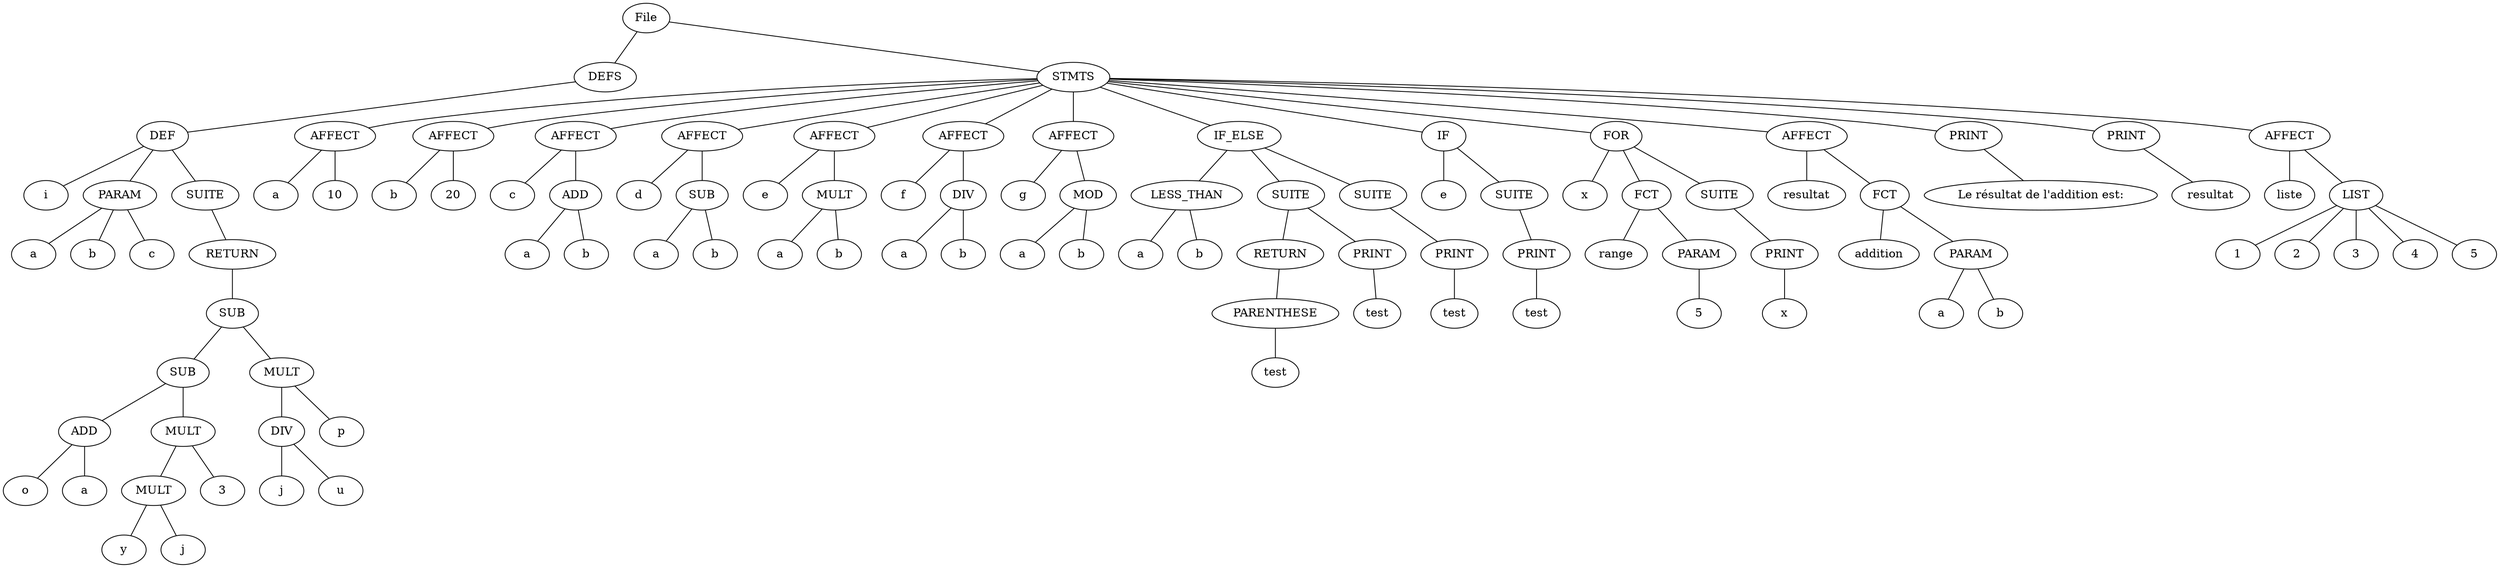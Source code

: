 graph G {
  root [label="File"];
  root -- root_defs;
  root_defs [label="DEFS"];
  root_defs -- root_defs_295530567;
  root_defs_295530567 [label="DEF"];
  root_defs_295530567 -- root_defs_295530567_ident;
  root_defs_295530567_ident [label="i"];
  root_defs_295530567 -- root_defs_295530567_PARAM;
  root_defs_295530567_PARAM [label="PARAM"];
  root_defs_295530567_PARAM -- root_defs_295530567_PARAM_999966131;
  root_defs_295530567_PARAM_999966131 [label="a"];
  root_defs_295530567_PARAM -- root_defs_295530567_PARAM_1989780873;
  root_defs_295530567_PARAM_1989780873 [label="b"];
  root_defs_295530567_PARAM -- root_defs_295530567_PARAM_1480010240;
  root_defs_295530567_PARAM_1480010240 [label="c"];
  root_defs_295530567 -- root_defs_295530567_suite;
  root_defs_295530567_suite [label="SUITE"];
  root_defs_295530567_suite -- root_defs_295530567_suite_81628611;
  root_defs_295530567_suite_81628611 [label="RETURN"];
  root_defs_295530567_suite_81628611 -- root_defs_295530567_suite_81628611_;
  root_defs_295530567_suite_81628611_ [label="SUB"];
  root_defs_295530567_suite_81628611_ -- root_defs_295530567_suite_81628611__left;
  root_defs_295530567_suite_81628611__left [label="SUB"];
  root_defs_295530567_suite_81628611__left -- root_defs_295530567_suite_81628611__left_left;
  root_defs_295530567_suite_81628611__left_left [label="ADD"];
  root_defs_295530567_suite_81628611__left_left -- root_defs_295530567_suite_81628611__left_left_left;
  root_defs_295530567_suite_81628611__left_left_left [label="o"];
  root_defs_295530567_suite_81628611__left_left -- root_defs_295530567_suite_81628611__left_left_right;
  root_defs_295530567_suite_81628611__left_left_right [label="a"];
  root_defs_295530567_suite_81628611__left -- root_defs_295530567_suite_81628611__left_right;
  root_defs_295530567_suite_81628611__left_right [label="MULT"];
  root_defs_295530567_suite_81628611__left_right -- root_defs_295530567_suite_81628611__left_right_left;
  root_defs_295530567_suite_81628611__left_right_left [label="MULT"];
  root_defs_295530567_suite_81628611__left_right_left -- root_defs_295530567_suite_81628611__left_right_left_left;
  root_defs_295530567_suite_81628611__left_right_left_left [label="y"];
  root_defs_295530567_suite_81628611__left_right_left -- root_defs_295530567_suite_81628611__left_right_left_right;
  root_defs_295530567_suite_81628611__left_right_left_right [label="j"];
  root_defs_295530567_suite_81628611__left_right -- root_defs_295530567_suite_81628611__left_right_right;
  root_defs_295530567_suite_81628611__left_right_right [label="3"];
  root_defs_295530567_suite_81628611_ -- root_defs_295530567_suite_81628611__right;
  root_defs_295530567_suite_81628611__right [label="MULT"];
  root_defs_295530567_suite_81628611__right -- root_defs_295530567_suite_81628611__right_left;
  root_defs_295530567_suite_81628611__right_left [label="DIV"];
  root_defs_295530567_suite_81628611__right_left -- root_defs_295530567_suite_81628611__right_left_left;
  root_defs_295530567_suite_81628611__right_left_left [label="j"];
  root_defs_295530567_suite_81628611__right_left -- root_defs_295530567_suite_81628611__right_left_right;
  root_defs_295530567_suite_81628611__right_left_right [label="u"];
  root_defs_295530567_suite_81628611__right -- root_defs_295530567_suite_81628611__right_right;
  root_defs_295530567_suite_81628611__right_right [label="p"];
  root -- root_stmts;
  root_stmts [label="STMTS"];
  root_stmts -- root_stmts_1828972342;
  root_stmts_1828972342 [label="AFFECT"];
  root_stmts_1828972342_leftExpr [label="a"];
  root_stmts_1828972342 -- root_stmts_1828972342_leftExpr;
  root_stmts_1828972342_rightExpr [label="10"];
  root_stmts_1828972342 -- root_stmts_1828972342_rightExpr;
  root_stmts -- root_stmts_1452126962;
  root_stmts_1452126962 [label="AFFECT"];
  root_stmts_1452126962_leftExpr [label="b"];
  root_stmts_1452126962 -- root_stmts_1452126962_leftExpr;
  root_stmts_1452126962_rightExpr [label="20"];
  root_stmts_1452126962 -- root_stmts_1452126962_rightExpr;
  root_stmts -- root_stmts_931919113;
  root_stmts_931919113 [label="AFFECT"];
  root_stmts_931919113_leftExpr [label="c"];
  root_stmts_931919113 -- root_stmts_931919113_leftExpr;
  root_stmts_931919113_rightExpr [label="ADD"];
  root_stmts_931919113_rightExpr -- root_stmts_931919113_rightExpr_left;
  root_stmts_931919113_rightExpr_left [label="a"];
  root_stmts_931919113_rightExpr -- root_stmts_931919113_rightExpr_right;
  root_stmts_931919113_rightExpr_right [label="b"];
  root_stmts_931919113 -- root_stmts_931919113_rightExpr;
  root_stmts -- root_stmts_1607521710;
  root_stmts_1607521710 [label="AFFECT"];
  root_stmts_1607521710_leftExpr [label="d"];
  root_stmts_1607521710 -- root_stmts_1607521710_leftExpr;
  root_stmts_1607521710_rightExpr [label="SUB"];
  root_stmts_1607521710_rightExpr -- root_stmts_1607521710_rightExpr_left;
  root_stmts_1607521710_rightExpr_left [label="a"];
  root_stmts_1607521710_rightExpr -- root_stmts_1607521710_rightExpr_right;
  root_stmts_1607521710_rightExpr_right [label="b"];
  root_stmts_1607521710 -- root_stmts_1607521710_rightExpr;
  root_stmts -- root_stmts_764977973;
  root_stmts_764977973 [label="AFFECT"];
  root_stmts_764977973_leftExpr [label="e"];
  root_stmts_764977973 -- root_stmts_764977973_leftExpr;
  root_stmts_764977973_rightExpr [label="MULT"];
  root_stmts_764977973_rightExpr -- root_stmts_764977973_rightExpr_left;
  root_stmts_764977973_rightExpr_left [label="a"];
  root_stmts_764977973_rightExpr -- root_stmts_764977973_rightExpr_right;
  root_stmts_764977973_rightExpr_right [label="b"];
  root_stmts_764977973 -- root_stmts_764977973_rightExpr;
  root_stmts -- root_stmts_381259350;
  root_stmts_381259350 [label="AFFECT"];
  root_stmts_381259350_leftExpr [label="f"];
  root_stmts_381259350 -- root_stmts_381259350_leftExpr;
  root_stmts_381259350_rightExpr [label="DIV"];
  root_stmts_381259350_rightExpr -- root_stmts_381259350_rightExpr_left;
  root_stmts_381259350_rightExpr_left [label="a"];
  root_stmts_381259350_rightExpr -- root_stmts_381259350_rightExpr_right;
  root_stmts_381259350_rightExpr_right [label="b"];
  root_stmts_381259350 -- root_stmts_381259350_rightExpr;
  root_stmts -- root_stmts_2129789493;
  root_stmts_2129789493 [label="AFFECT"];
  root_stmts_2129789493_leftExpr [label="g"];
  root_stmts_2129789493 -- root_stmts_2129789493_leftExpr;
  root_stmts_2129789493_rightExpr [label="MOD"];
  root_stmts_2129789493_rightExpr -- root_stmts_2129789493_rightExpr_left;
  root_stmts_2129789493_rightExpr_left [label="a"];
  root_stmts_2129789493_rightExpr -- root_stmts_2129789493_rightExpr_right;
  root_stmts_2129789493_rightExpr_right [label="b"];
  root_stmts_2129789493 -- root_stmts_2129789493_rightExpr;
  root_stmts -- root_stmts_668386784;
  root_stmts_668386784 [label="IF_ELSE"];
  root_stmts_668386784 -- root_stmts_668386784_if;
  root_stmts_668386784_if [label="LESS_THAN"];
  root_stmts_668386784_if -- root_stmts_668386784_if_left;
  root_stmts_668386784_if_left [label="a"];
  root_stmts_668386784_if -- root_stmts_668386784_if_right;
  root_stmts_668386784_if_right [label="b"];
  root_stmts_668386784 -- root_stmts_668386784_then;
  root_stmts_668386784_then [label="SUITE"];
  root_stmts_668386784_then -- root_stmts_668386784_then_1329552164;
  root_stmts_668386784_then_1329552164 [label="RETURN"];
  root_stmts_668386784_then_1329552164 -- root_stmts_668386784_then_1329552164_;
  root_stmts_668386784_then_1329552164_ [label="PARENTHESE"];
  root_stmts_668386784_then_1329552164_ -- root_stmts_668386784_then_1329552164__363771819;
  root_stmts_668386784_then_1329552164__363771819 [label="test"];
  root_stmts_668386784_then -- root_stmts_668386784_then_2065951873;
  root_stmts_668386784_then_2065951873 [label="PRINT"];
  root_stmts_668386784_then_2065951873 -- root_stmts_668386784_then_2065951873_;
  root_stmts_668386784_then_2065951873_ [label="test"];
  root_stmts_668386784 -- root_stmts_668386784_else;
  root_stmts_668386784_else [label="SUITE"];
  root_stmts_668386784_else -- root_stmts_668386784_else_1791741888;
  root_stmts_668386784_else_1791741888 [label="PRINT"];
  root_stmts_668386784_else_1791741888 -- root_stmts_668386784_else_1791741888_;
  root_stmts_668386784_else_1791741888_ [label="test"];
  root_stmts -- root_stmts_1595428806;
  root_stmts_1595428806 [label="IF"];
  root_stmts_1595428806 -- root_stmts_1595428806_if;
  root_stmts_1595428806_if [label="e"];
  root_stmts_1595428806 -- root_stmts_1595428806_then;
  root_stmts_1595428806_then [label="SUITE"];
  root_stmts_1595428806_then -- root_stmts_1595428806_then_1072408673;
  root_stmts_1595428806_then_1072408673 [label="PRINT"];
  root_stmts_1595428806_then_1072408673 -- root_stmts_1595428806_then_1072408673_;
  root_stmts_1595428806_then_1072408673_ [label="test"];
  root_stmts -- root_stmts_1531448569;
  root_stmts_1531448569 [label="FOR"];
  root_stmts_1531448569 -- root_stmts_1531448569_ident;
  root_stmts_1531448569_ident [label="x"];
  root_stmts_1531448569 -- root_stmts_1531448569_expr;
  root_stmts_1531448569_expr [label="FCT"];
  root_stmts_1531448569_expr -- root_stmts_1531448569_expr_1867083167;
  root_stmts_1531448569_expr_1867083167 [label="range"];
  root_stmts_1531448569_expr -- root_stmts_1531448569_expr_PARAM;
  root_stmts_1531448569_expr_PARAM [label="PARAM"];
  root_stmts_1531448569_expr_PARAM -- root_stmts_1531448569_expr_1915910607;
  root_stmts_1531448569_expr_1915910607 [label="5"];
  root_stmts_1531448569 -- root_stmts_1531448569_suite;
  root_stmts_1531448569_suite [label="SUITE"];
  root_stmts_1531448569_suite -- root_stmts_1531448569_suite_284720968;
  root_stmts_1531448569_suite_284720968 [label="PRINT"];
  root_stmts_1531448569_suite_284720968 -- root_stmts_1531448569_suite_284720968_;
  root_stmts_1531448569_suite_284720968_ [label="x"];
  root_stmts -- root_stmts_189568618;
  root_stmts_189568618 [label="AFFECT"];
  root_stmts_189568618_leftExpr [label="resultat"];
  root_stmts_189568618 -- root_stmts_189568618_leftExpr;
  root_stmts_189568618_rightExpr [label="FCT"];
  root_stmts_189568618_rightExpr -- root_stmts_189568618_rightExpr_793589513;
  root_stmts_189568618_rightExpr_793589513 [label="addition"];
  root_stmts_189568618_rightExpr -- root_stmts_189568618_rightExpr_PARAM;
  root_stmts_189568618_rightExpr_PARAM [label="PARAM"];
  root_stmts_189568618_rightExpr_PARAM -- root_stmts_189568618_rightExpr_1313922862;
  root_stmts_189568618_rightExpr_1313922862 [label="a"];
  root_stmts_189568618_rightExpr_PARAM -- root_stmts_189568618_rightExpr_495053715;
  root_stmts_189568618_rightExpr_495053715 [label="b"];
  root_stmts_189568618 -- root_stmts_189568618_rightExpr;
  root_stmts -- root_stmts_1922154895;
  root_stmts_1922154895 [label="PRINT"];
  root_stmts_1922154895 -- root_stmts_1922154895_;
  root_stmts_1922154895_ [label="Le résultat de l'addition est:"];
  root_stmts -- root_stmts_883049899;
  root_stmts_883049899 [label="PRINT"];
  root_stmts_883049899 -- root_stmts_883049899_;
  root_stmts_883049899_ [label="resultat"];
  root_stmts -- root_stmts_2093176254;
  root_stmts_2093176254 [label="AFFECT"];
  root_stmts_2093176254_leftExpr [label="liste"];
  root_stmts_2093176254 -- root_stmts_2093176254_leftExpr;
  root_stmts_2093176254_rightExpr [label="LIST"];
  root_stmts_2093176254_rightExpr -- root_stmts_2093176254_rightExpr_1854731462;
  root_stmts_2093176254_rightExpr_1854731462 [label="1"];
  root_stmts_2093176254_rightExpr -- root_stmts_2093176254_rightExpr_317574433;
  root_stmts_2093176254_rightExpr_317574433 [label="2"];
  root_stmts_2093176254_rightExpr -- root_stmts_2093176254_rightExpr_885284298;
  root_stmts_2093176254_rightExpr_885284298 [label="3"];
  root_stmts_2093176254_rightExpr -- root_stmts_2093176254_rightExpr_1389133897;
  root_stmts_2093176254_rightExpr_1389133897 [label="4"];
  root_stmts_2093176254_rightExpr -- root_stmts_2093176254_rightExpr_1534030866;
  root_stmts_2093176254_rightExpr_1534030866 [label="5"];
  root_stmts_2093176254 -- root_stmts_2093176254_rightExpr;
}
